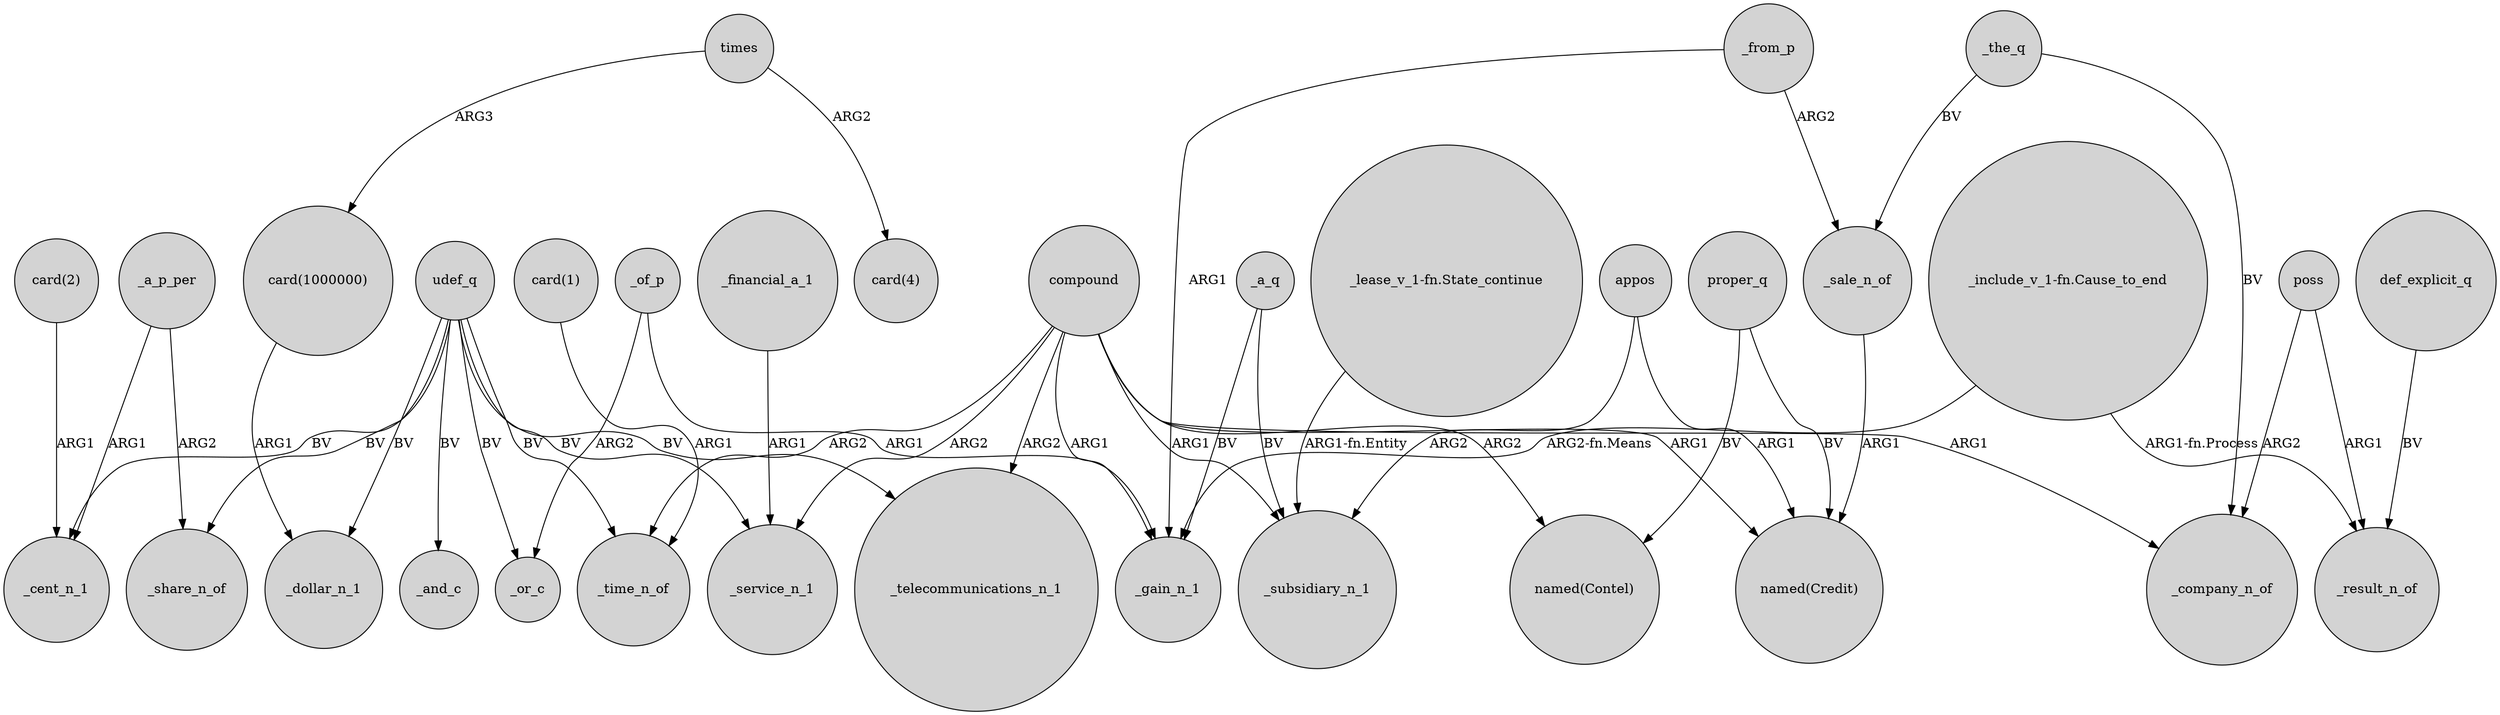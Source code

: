 digraph {
	node [shape=circle style=filled]
	"_include_v_1-fn.Cause_to_end" -> _gain_n_1 [label="ARG2-fn.Means"]
	"_include_v_1-fn.Cause_to_end" -> _result_n_of [label="ARG1-fn.Process"]
	udef_q -> _service_n_1 [label=BV]
	udef_q -> _time_n_of [label=BV]
	compound -> _service_n_1 [label=ARG2]
	_a_q -> _subsidiary_n_1 [label=BV]
	_a_p_per -> _cent_n_1 [label=ARG1]
	_financial_a_1 -> _service_n_1 [label=ARG1]
	_sale_n_of -> "named(Credit)" [label=ARG1]
	times -> "card(1000000)" [label=ARG3]
	"_lease_v_1-fn.State_continue" -> _subsidiary_n_1 [label="ARG1-fn.Entity"]
	compound -> _company_n_of [label=ARG1]
	udef_q -> _and_c [label=BV]
	_of_p -> _gain_n_1 [label=ARG1]
	udef_q -> _cent_n_1 [label=BV]
	udef_q -> _or_c [label=BV]
	_from_p -> _sale_n_of [label=ARG2]
	poss -> _company_n_of [label=ARG2]
	times -> "card(4)" [label=ARG2]
	compound -> _telecommunications_n_1 [label=ARG2]
	compound -> "named(Contel)" [label=ARG2]
	_a_p_per -> _share_n_of [label=ARG2]
	compound -> "named(Credit)" [label=ARG1]
	appos -> "named(Credit)" [label=ARG1]
	udef_q -> _share_n_of [label=BV]
	appos -> _subsidiary_n_1 [label=ARG2]
	udef_q -> _dollar_n_1 [label=BV]
	_a_q -> _gain_n_1 [label=BV]
	"card(1000000)" -> _dollar_n_1 [label=ARG1]
	proper_q -> "named(Credit)" [label=BV]
	udef_q -> _telecommunications_n_1 [label=BV]
	"card(1)" -> _time_n_of [label=ARG1]
	compound -> _time_n_of [label=ARG2]
	proper_q -> "named(Contel)" [label=BV]
	def_explicit_q -> _result_n_of [label=BV]
	compound -> _gain_n_1 [label=ARG1]
	_of_p -> _or_c [label=ARG2]
	compound -> _subsidiary_n_1 [label=ARG1]
	"card(2)" -> _cent_n_1 [label=ARG1]
	_from_p -> _gain_n_1 [label=ARG1]
	poss -> _result_n_of [label=ARG1]
	_the_q -> _sale_n_of [label=BV]
	_the_q -> _company_n_of [label=BV]
}
